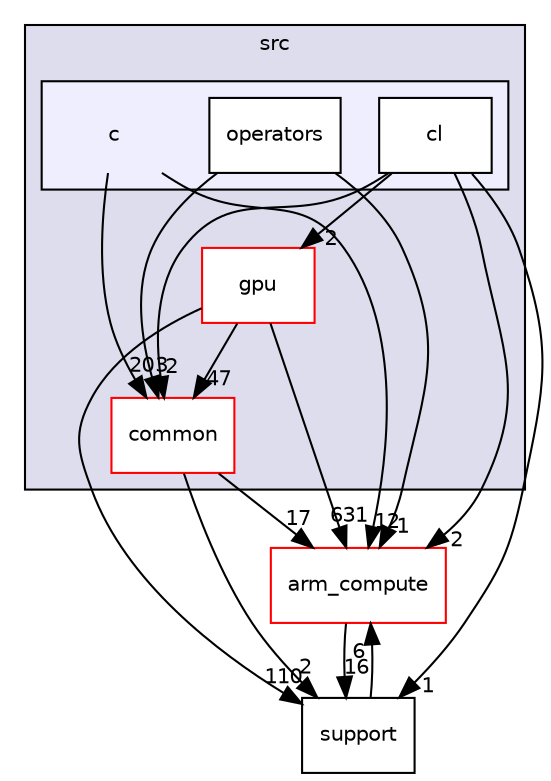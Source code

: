 digraph "src/c" {
  compound=true
  node [ fontsize="10", fontname="Helvetica"];
  edge [ labelfontsize="10", labelfontname="Helvetica"];
  subgraph clusterdir_68267d1309a1af8e8297ef4c3efbcdba {
    graph [ bgcolor="#ddddee", pencolor="black", label="src" fontname="Helvetica", fontsize="10", URL="dir_68267d1309a1af8e8297ef4c3efbcdba.xhtml"]
  dir_fdedb0aba14d44ce9d99bc100e026e6a [shape=box label="common" fillcolor="white" style="filled" color="red" URL="dir_fdedb0aba14d44ce9d99bc100e026e6a.xhtml"];
  dir_cf895c1ed808af158264b2f3d8d7f8f0 [shape=box label="gpu" fillcolor="white" style="filled" color="red" URL="dir_cf895c1ed808af158264b2f3d8d7f8f0.xhtml"];
  subgraph clusterdir_3b19ecf29356981f494745fbef7e56bf {
    graph [ bgcolor="#eeeeff", pencolor="black", label="" URL="dir_3b19ecf29356981f494745fbef7e56bf.xhtml"];
    dir_3b19ecf29356981f494745fbef7e56bf [shape=plaintext label="c"];
  dir_6be4cd559a5c9d338ece913d130bae75 [shape=box label="cl" fillcolor="white" style="filled" URL="dir_6be4cd559a5c9d338ece913d130bae75.xhtml"];
  dir_6f6e97f02e50d58b06142ce1bfc1a68d [shape=box label="operators" fillcolor="white" style="filled" URL="dir_6f6e97f02e50d58b06142ce1bfc1a68d.xhtml"];
  }
  }
  dir_214608ef36d61442cb2b0c1c4e9a7def [shape=box label="arm_compute" fillcolor="white" style="filled" color="red" URL="dir_214608ef36d61442cb2b0c1c4e9a7def.xhtml"];
  dir_5815af820a9cc9481f1d0990a0d60286 [shape=box label="support" URL="dir_5815af820a9cc9481f1d0990a0d60286.xhtml"];
  dir_6be4cd559a5c9d338ece913d130bae75->dir_214608ef36d61442cb2b0c1c4e9a7def [headlabel="2", labeldistance=1.5 headhref="dir_000085_000000.xhtml"];
  dir_6be4cd559a5c9d338ece913d130bae75->dir_5815af820a9cc9481f1d0990a0d60286 [headlabel="1", labeldistance=1.5 headhref="dir_000085_000031.xhtml"];
  dir_6be4cd559a5c9d338ece913d130bae75->dir_cf895c1ed808af158264b2f3d8d7f8f0 [headlabel="2", labeldistance=1.5 headhref="dir_000085_000004.xhtml"];
  dir_6be4cd559a5c9d338ece913d130bae75->dir_fdedb0aba14d44ce9d99bc100e026e6a [headlabel="2", labeldistance=1.5 headhref="dir_000085_000016.xhtml"];
  dir_cf895c1ed808af158264b2f3d8d7f8f0->dir_214608ef36d61442cb2b0c1c4e9a7def [headlabel="631", labeldistance=1.5 headhref="dir_000004_000000.xhtml"];
  dir_cf895c1ed808af158264b2f3d8d7f8f0->dir_fdedb0aba14d44ce9d99bc100e026e6a [headlabel="47", labeldistance=1.5 headhref="dir_000004_000016.xhtml"];
  dir_cf895c1ed808af158264b2f3d8d7f8f0->dir_5815af820a9cc9481f1d0990a0d60286 [headlabel="110", labeldistance=1.5 headhref="dir_000004_000031.xhtml"];
  dir_214608ef36d61442cb2b0c1c4e9a7def->dir_5815af820a9cc9481f1d0990a0d60286 [headlabel="16", labeldistance=1.5 headhref="dir_000000_000031.xhtml"];
  dir_6f6e97f02e50d58b06142ce1bfc1a68d->dir_214608ef36d61442cb2b0c1c4e9a7def [headlabel="1", labeldistance=1.5 headhref="dir_000086_000000.xhtml"];
  dir_6f6e97f02e50d58b06142ce1bfc1a68d->dir_fdedb0aba14d44ce9d99bc100e026e6a [headlabel="3", labeldistance=1.5 headhref="dir_000086_000016.xhtml"];
  dir_3b19ecf29356981f494745fbef7e56bf->dir_214608ef36d61442cb2b0c1c4e9a7def [headlabel="12", labeldistance=1.5 headhref="dir_000084_000000.xhtml"];
  dir_3b19ecf29356981f494745fbef7e56bf->dir_fdedb0aba14d44ce9d99bc100e026e6a [headlabel="20", labeldistance=1.5 headhref="dir_000084_000016.xhtml"];
  dir_5815af820a9cc9481f1d0990a0d60286->dir_214608ef36d61442cb2b0c1c4e9a7def [headlabel="6", labeldistance=1.5 headhref="dir_000031_000000.xhtml"];
  dir_fdedb0aba14d44ce9d99bc100e026e6a->dir_214608ef36d61442cb2b0c1c4e9a7def [headlabel="17", labeldistance=1.5 headhref="dir_000016_000000.xhtml"];
  dir_fdedb0aba14d44ce9d99bc100e026e6a->dir_5815af820a9cc9481f1d0990a0d60286 [headlabel="2", labeldistance=1.5 headhref="dir_000016_000031.xhtml"];
}
